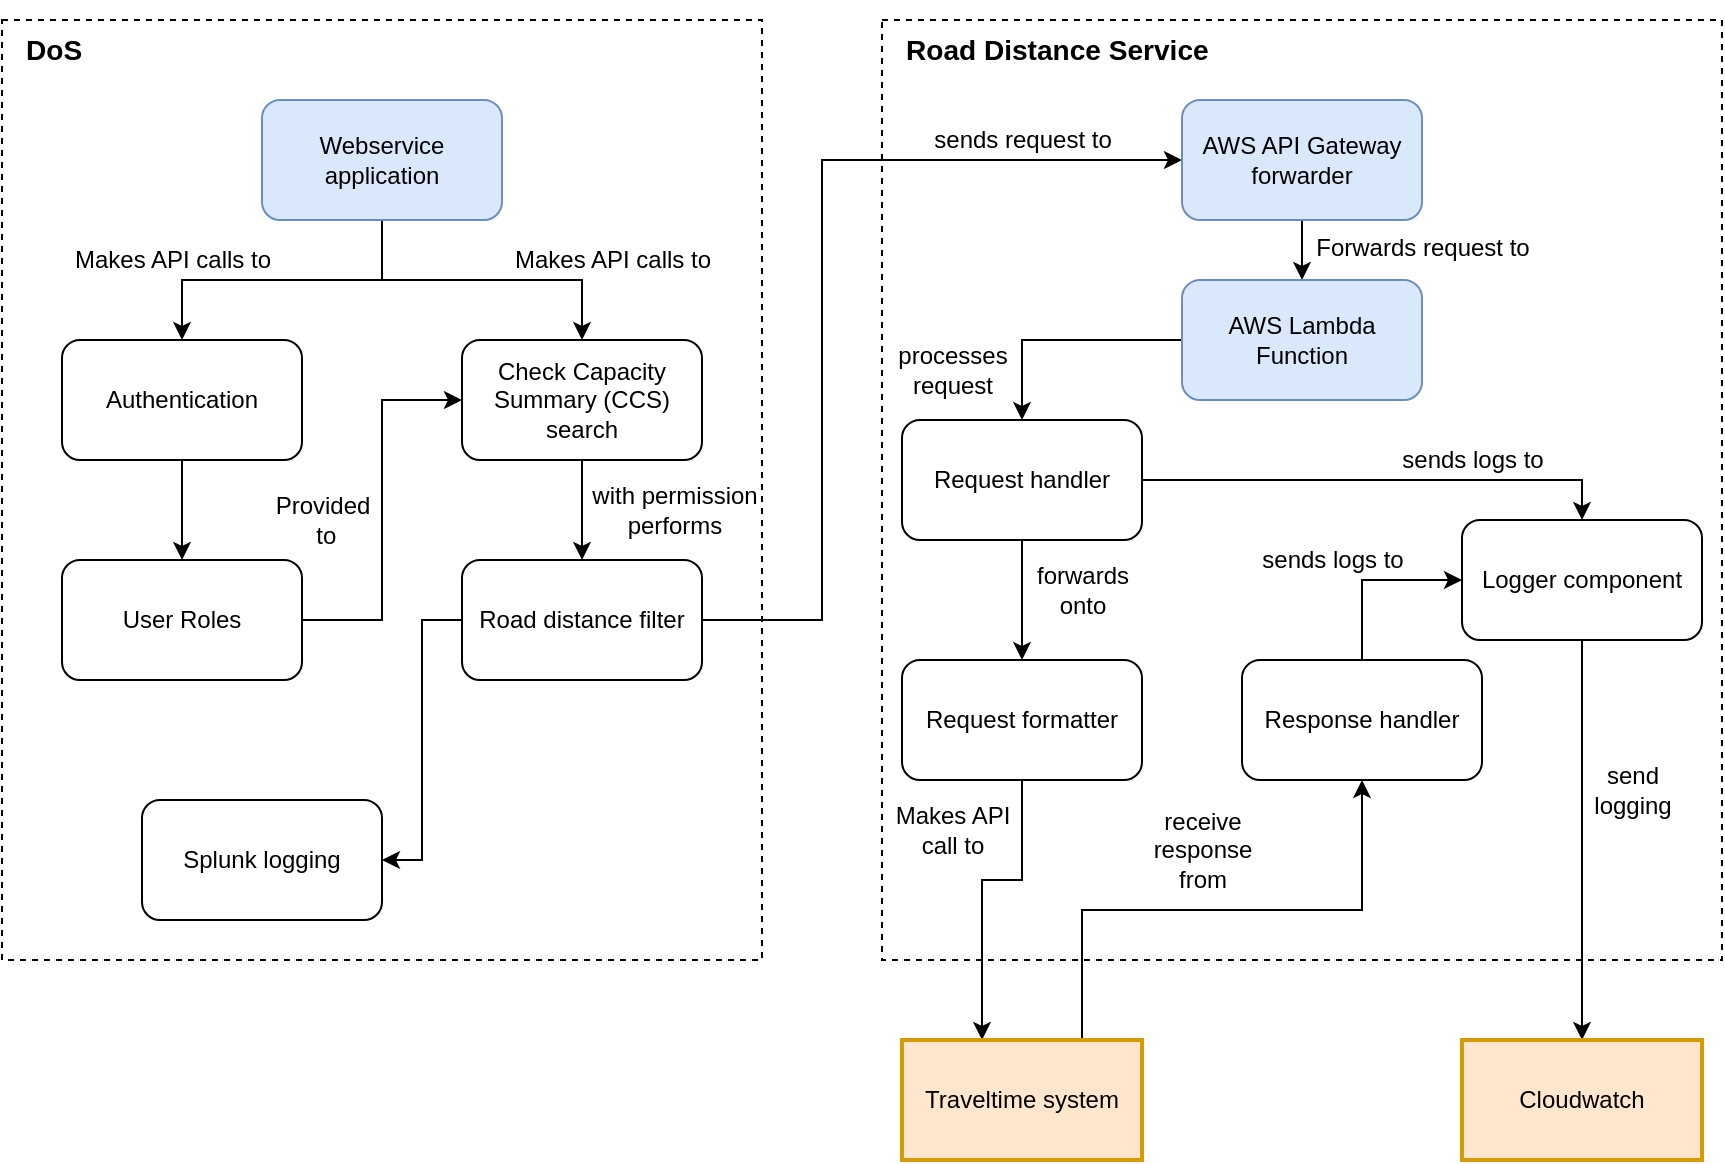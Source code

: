 <mxfile version="14.9.3" type="device"><diagram id="3wuXqAm4KZY-z3yNTt_b" name="Page-1"><mxGraphModel dx="1422" dy="715" grid="1" gridSize="10" guides="1" tooltips="1" connect="1" arrows="1" fold="1" page="1" pageScale="1" pageWidth="827" pageHeight="1169" math="0" shadow="0"><root><mxCell id="0"/><mxCell id="1" parent="0"/><mxCell id="wpUzsGtGnQFUeWvVFC_h-32" value="" style="rounded=0;whiteSpace=wrap;html=1;dashed=1;fillColor=none;align=left;" parent="1" vertex="1"><mxGeometry x="10" y="10" width="380" height="470" as="geometry"/></mxCell><mxCell id="wpUzsGtGnQFUeWvVFC_h-33" value="" style="rounded=0;whiteSpace=wrap;html=1;dashed=1;fillColor=none;" parent="1" vertex="1"><mxGeometry x="450" y="10" width="420" height="470" as="geometry"/></mxCell><mxCell id="wpUzsGtGnQFUeWvVFC_h-12" style="edgeStyle=orthogonalEdgeStyle;rounded=0;orthogonalLoop=1;jettySize=auto;html=1;entryX=0.5;entryY=0;entryDx=0;entryDy=0;" parent="1" source="wpUzsGtGnQFUeWvVFC_h-1" target="wpUzsGtGnQFUeWvVFC_h-4" edge="1"><mxGeometry relative="1" as="geometry"/></mxCell><mxCell id="wpUzsGtGnQFUeWvVFC_h-1" value="Authentication" style="rounded=1;whiteSpace=wrap;html=1;" parent="1" vertex="1"><mxGeometry x="40" y="170" width="120" height="60" as="geometry"/></mxCell><mxCell id="wpUzsGtGnQFUeWvVFC_h-8" style="edgeStyle=orthogonalEdgeStyle;rounded=0;orthogonalLoop=1;jettySize=auto;html=1;" parent="1" source="wpUzsGtGnQFUeWvVFC_h-2" target="wpUzsGtGnQFUeWvVFC_h-1" edge="1"><mxGeometry relative="1" as="geometry"/></mxCell><mxCell id="wpUzsGtGnQFUeWvVFC_h-10" style="edgeStyle=orthogonalEdgeStyle;rounded=0;orthogonalLoop=1;jettySize=auto;html=1;entryX=0.5;entryY=0;entryDx=0;entryDy=0;" parent="1" source="wpUzsGtGnQFUeWvVFC_h-2" target="wpUzsGtGnQFUeWvVFC_h-3" edge="1"><mxGeometry relative="1" as="geometry"/></mxCell><mxCell id="wpUzsGtGnQFUeWvVFC_h-2" value="Webservice application" style="rounded=1;whiteSpace=wrap;html=1;fillColor=#dae8fc;strokeColor=#6c8ebf;" parent="1" vertex="1"><mxGeometry x="140" y="50" width="120" height="60" as="geometry"/></mxCell><mxCell id="wpUzsGtGnQFUeWvVFC_h-17" style="edgeStyle=orthogonalEdgeStyle;rounded=0;orthogonalLoop=1;jettySize=auto;html=1;entryX=0.5;entryY=0;entryDx=0;entryDy=0;" parent="1" source="wpUzsGtGnQFUeWvVFC_h-3" target="wpUzsGtGnQFUeWvVFC_h-5" edge="1"><mxGeometry relative="1" as="geometry"/></mxCell><mxCell id="wpUzsGtGnQFUeWvVFC_h-3" value="Check Capacity Summary (CCS) search" style="rounded=1;whiteSpace=wrap;html=1;" parent="1" vertex="1"><mxGeometry x="240" y="170" width="120" height="60" as="geometry"/></mxCell><mxCell id="wpUzsGtGnQFUeWvVFC_h-14" style="edgeStyle=orthogonalEdgeStyle;rounded=0;orthogonalLoop=1;jettySize=auto;html=1;entryX=0;entryY=0.5;entryDx=0;entryDy=0;" parent="1" source="wpUzsGtGnQFUeWvVFC_h-4" target="wpUzsGtGnQFUeWvVFC_h-3" edge="1"><mxGeometry relative="1" as="geometry"/></mxCell><mxCell id="wpUzsGtGnQFUeWvVFC_h-4" value="User Roles" style="rounded=1;whiteSpace=wrap;html=1;" parent="1" vertex="1"><mxGeometry x="40" y="280" width="120" height="60" as="geometry"/></mxCell><mxCell id="wpUzsGtGnQFUeWvVFC_h-18" style="edgeStyle=orthogonalEdgeStyle;rounded=0;orthogonalLoop=1;jettySize=auto;html=1;entryX=1;entryY=0.5;entryDx=0;entryDy=0;" parent="1" source="wpUzsGtGnQFUeWvVFC_h-5" target="wpUzsGtGnQFUeWvVFC_h-6" edge="1"><mxGeometry relative="1" as="geometry"/></mxCell><mxCell id="wpUzsGtGnQFUeWvVFC_h-20" style="edgeStyle=orthogonalEdgeStyle;rounded=0;orthogonalLoop=1;jettySize=auto;html=1;entryX=0;entryY=0.5;entryDx=0;entryDy=0;" parent="1" source="wpUzsGtGnQFUeWvVFC_h-5" target="wpUzsGtGnQFUeWvVFC_h-19" edge="1"><mxGeometry relative="1" as="geometry"><Array as="points"><mxPoint x="420" y="310"/><mxPoint x="420" y="80"/></Array></mxGeometry></mxCell><mxCell id="wpUzsGtGnQFUeWvVFC_h-5" value="Road distance filter" style="rounded=1;whiteSpace=wrap;html=1;" parent="1" vertex="1"><mxGeometry x="240" y="280" width="120" height="60" as="geometry"/></mxCell><mxCell id="wpUzsGtGnQFUeWvVFC_h-6" value="Splunk logging" style="rounded=1;whiteSpace=wrap;html=1;" parent="1" vertex="1"><mxGeometry x="80" y="400" width="120" height="60" as="geometry"/></mxCell><mxCell id="wpUzsGtGnQFUeWvVFC_h-44" style="edgeStyle=orthogonalEdgeStyle;rounded=0;orthogonalLoop=1;jettySize=auto;html=1;entryX=0.5;entryY=0;entryDx=0;entryDy=0;" parent="1" source="wpUzsGtGnQFUeWvVFC_h-19" target="wpUzsGtGnQFUeWvVFC_h-21" edge="1"><mxGeometry relative="1" as="geometry"/></mxCell><mxCell id="wpUzsGtGnQFUeWvVFC_h-19" value="AWS API Gateway forwarder" style="rounded=1;whiteSpace=wrap;html=1;fillColor=#dae8fc;strokeColor=#6c8ebf;" parent="1" vertex="1"><mxGeometry x="600" y="50" width="120" height="60" as="geometry"/></mxCell><mxCell id="wpUzsGtGnQFUeWvVFC_h-27" style="edgeStyle=orthogonalEdgeStyle;rounded=0;orthogonalLoop=1;jettySize=auto;html=1;" parent="1" source="wpUzsGtGnQFUeWvVFC_h-21" target="wpUzsGtGnQFUeWvVFC_h-22" edge="1"><mxGeometry relative="1" as="geometry"/></mxCell><mxCell id="wpUzsGtGnQFUeWvVFC_h-21" value="AWS Lambda Function" style="rounded=1;whiteSpace=wrap;html=1;fillColor=#dae8fc;strokeColor=#6c8ebf;" parent="1" vertex="1"><mxGeometry x="600" y="140" width="120" height="60" as="geometry"/></mxCell><mxCell id="wpUzsGtGnQFUeWvVFC_h-51" style="edgeStyle=orthogonalEdgeStyle;rounded=0;orthogonalLoop=1;jettySize=auto;html=1;exitX=0.5;exitY=1;exitDx=0;exitDy=0;" parent="1" source="BCwQKOZgzT4gumk1H0F4-1" target="wpUzsGtGnQFUeWvVFC_h-50" edge="1"><mxGeometry relative="1" as="geometry"><Array as="points"><mxPoint x="500" y="440"/></Array></mxGeometry></mxCell><mxCell id="BCwQKOZgzT4gumk1H0F4-4" style="edgeStyle=orthogonalEdgeStyle;rounded=0;orthogonalLoop=1;jettySize=auto;html=1;entryX=0.5;entryY=0;entryDx=0;entryDy=0;" edge="1" parent="1" source="wpUzsGtGnQFUeWvVFC_h-22" target="BCwQKOZgzT4gumk1H0F4-1"><mxGeometry relative="1" as="geometry"/></mxCell><mxCell id="BCwQKOZgzT4gumk1H0F4-8" style="edgeStyle=orthogonalEdgeStyle;rounded=0;orthogonalLoop=1;jettySize=auto;html=1;exitX=1;exitY=0.5;exitDx=0;exitDy=0;entryX=0.5;entryY=0;entryDx=0;entryDy=0;" edge="1" parent="1" source="wpUzsGtGnQFUeWvVFC_h-22" target="wpUzsGtGnQFUeWvVFC_h-25"><mxGeometry relative="1" as="geometry"/></mxCell><mxCell id="wpUzsGtGnQFUeWvVFC_h-22" value="Request handler" style="rounded=1;whiteSpace=wrap;html=1;" parent="1" vertex="1"><mxGeometry x="460" y="210" width="120" height="60" as="geometry"/></mxCell><mxCell id="wpUzsGtGnQFUeWvVFC_h-62" style="edgeStyle=orthogonalEdgeStyle;rounded=0;orthogonalLoop=1;jettySize=auto;html=1;entryX=0;entryY=0.5;entryDx=0;entryDy=0;exitX=0.5;exitY=0;exitDx=0;exitDy=0;" parent="1" source="wpUzsGtGnQFUeWvVFC_h-23" target="wpUzsGtGnQFUeWvVFC_h-25" edge="1"><mxGeometry relative="1" as="geometry"/></mxCell><mxCell id="wpUzsGtGnQFUeWvVFC_h-23" value="Response handler" style="rounded=1;whiteSpace=wrap;html=1;" parent="1" vertex="1"><mxGeometry x="630" y="330" width="120" height="60" as="geometry"/></mxCell><mxCell id="wpUzsGtGnQFUeWvVFC_h-30" style="edgeStyle=orthogonalEdgeStyle;rounded=0;orthogonalLoop=1;jettySize=auto;html=1;entryX=0.5;entryY=0;entryDx=0;entryDy=0;" parent="1" source="wpUzsGtGnQFUeWvVFC_h-25" target="wpUzsGtGnQFUeWvVFC_h-43" edge="1"><mxGeometry relative="1" as="geometry"><mxPoint x="670" y="400" as="targetPoint"/></mxGeometry></mxCell><mxCell id="wpUzsGtGnQFUeWvVFC_h-25" value="Logger component" style="rounded=1;whiteSpace=wrap;html=1;" parent="1" vertex="1"><mxGeometry x="740" y="260" width="120" height="60" as="geometry"/></mxCell><mxCell id="wpUzsGtGnQFUeWvVFC_h-34" value="&lt;h3&gt;&lt;b&gt;DoS&lt;/b&gt;&lt;/h3&gt;" style="text;html=1;align=left;verticalAlign=middle;resizable=0;points=[];autosize=1;strokeColor=none;" parent="1" vertex="1"><mxGeometry x="20" width="40" height="50" as="geometry"/></mxCell><mxCell id="wpUzsGtGnQFUeWvVFC_h-35" value="&lt;h3&gt;&lt;b&gt;Road Distance Service&lt;/b&gt;&lt;/h3&gt;" style="text;html=1;align=left;verticalAlign=middle;resizable=0;points=[];autosize=1;strokeColor=none;" parent="1" vertex="1"><mxGeometry x="460" width="170" height="50" as="geometry"/></mxCell><mxCell id="wpUzsGtGnQFUeWvVFC_h-37" value="Makes API calls to" style="text;html=1;align=center;verticalAlign=middle;resizable=0;points=[];autosize=1;strokeColor=none;" parent="1" vertex="1"><mxGeometry x="40" y="120" width="110" height="20" as="geometry"/></mxCell><mxCell id="wpUzsGtGnQFUeWvVFC_h-38" value="Makes API calls to" style="text;html=1;align=center;verticalAlign=middle;resizable=0;points=[];autosize=1;strokeColor=none;" parent="1" vertex="1"><mxGeometry x="260" y="120" width="110" height="20" as="geometry"/></mxCell><mxCell id="wpUzsGtGnQFUeWvVFC_h-39" value="Provided&lt;br&gt;&amp;nbsp;to" style="text;html=1;align=center;verticalAlign=middle;resizable=0;points=[];autosize=1;strokeColor=none;" parent="1" vertex="1"><mxGeometry x="140" y="245" width="60" height="30" as="geometry"/></mxCell><mxCell id="wpUzsGtGnQFUeWvVFC_h-40" value="with permission &lt;br&gt;performs" style="text;html=1;align=center;verticalAlign=middle;resizable=0;points=[];autosize=1;strokeColor=none;" parent="1" vertex="1"><mxGeometry x="296" y="240" width="100" height="30" as="geometry"/></mxCell><mxCell id="wpUzsGtGnQFUeWvVFC_h-41" value="sends request to" style="text;html=1;align=center;verticalAlign=middle;resizable=0;points=[];autosize=1;strokeColor=none;" parent="1" vertex="1"><mxGeometry x="470" y="60" width="100" height="20" as="geometry"/></mxCell><mxCell id="wpUzsGtGnQFUeWvVFC_h-45" value="sends logs to" style="text;html=1;align=center;verticalAlign=middle;resizable=0;points=[];autosize=1;strokeColor=none;" parent="1" vertex="1"><mxGeometry x="630" y="270" width="90" height="20" as="geometry"/></mxCell><mxCell id="wpUzsGtGnQFUeWvVFC_h-46" value="Forwards request to" style="text;html=1;align=center;verticalAlign=middle;resizable=0;points=[];autosize=1;strokeColor=none;" parent="1" vertex="1"><mxGeometry x="660" y="114" width="120" height="20" as="geometry"/></mxCell><mxCell id="wpUzsGtGnQFUeWvVFC_h-47" value="processes&lt;br&gt;request" style="text;html=1;align=center;verticalAlign=middle;resizable=0;points=[];autosize=1;strokeColor=none;" parent="1" vertex="1"><mxGeometry x="450" y="170" width="70" height="30" as="geometry"/></mxCell><mxCell id="wpUzsGtGnQFUeWvVFC_h-49" value="send&lt;br&gt;logging" style="text;html=1;align=center;verticalAlign=middle;resizable=0;points=[];autosize=1;strokeColor=none;" parent="1" vertex="1"><mxGeometry x="800" y="380" width="50" height="30" as="geometry"/></mxCell><mxCell id="wpUzsGtGnQFUeWvVFC_h-61" style="edgeStyle=orthogonalEdgeStyle;rounded=0;orthogonalLoop=1;jettySize=auto;html=1;entryX=0.5;entryY=1;entryDx=0;entryDy=0;exitX=0.75;exitY=0;exitDx=0;exitDy=0;" parent="1" source="wpUzsGtGnQFUeWvVFC_h-50" target="wpUzsGtGnQFUeWvVFC_h-23" edge="1"><mxGeometry relative="1" as="geometry"/></mxCell><mxCell id="wpUzsGtGnQFUeWvVFC_h-50" value="Traveltime system" style="rounded=0;whiteSpace=wrap;html=1;fillColor=#ffe6cc;strokeColor=#d79b00;strokeWidth=2;" parent="1" vertex="1"><mxGeometry x="460" y="520" width="120" height="60" as="geometry"/></mxCell><mxCell id="wpUzsGtGnQFUeWvVFC_h-52" value="Makes API &lt;br&gt;call to" style="text;html=1;align=center;verticalAlign=middle;resizable=0;points=[];autosize=1;shadow=0;" parent="1" vertex="1"><mxGeometry x="450" y="400" width="70" height="30" as="geometry"/></mxCell><mxCell id="wpUzsGtGnQFUeWvVFC_h-55" value="receive &lt;br&gt;response &lt;br&gt;from" style="text;html=1;align=center;verticalAlign=middle;resizable=0;points=[];autosize=1;strokeColor=none;" parent="1" vertex="1"><mxGeometry x="580" y="400" width="60" height="50" as="geometry"/></mxCell><mxCell id="wpUzsGtGnQFUeWvVFC_h-43" value="Cloudwatch" style="rounded=0;whiteSpace=wrap;html=1;fillColor=#ffe6cc;strokeColor=#d79b00;strokeWidth=2;" parent="1" vertex="1"><mxGeometry x="740" y="520" width="120" height="60" as="geometry"/></mxCell><mxCell id="BCwQKOZgzT4gumk1H0F4-1" value="Request formatter" style="rounded=1;whiteSpace=wrap;html=1;" vertex="1" parent="1"><mxGeometry x="460" y="330" width="120" height="60" as="geometry"/></mxCell><mxCell id="BCwQKOZgzT4gumk1H0F4-5" value="forwards&lt;br&gt;onto" style="text;html=1;align=center;verticalAlign=middle;resizable=0;points=[];autosize=1;shadow=0;" vertex="1" parent="1"><mxGeometry x="520" y="280" width="60" height="30" as="geometry"/></mxCell><mxCell id="BCwQKOZgzT4gumk1H0F4-9" value="sends logs to" style="text;html=1;align=center;verticalAlign=middle;resizable=0;points=[];autosize=1;strokeColor=none;" vertex="1" parent="1"><mxGeometry x="700" y="220" width="90" height="20" as="geometry"/></mxCell></root></mxGraphModel></diagram></mxfile>
